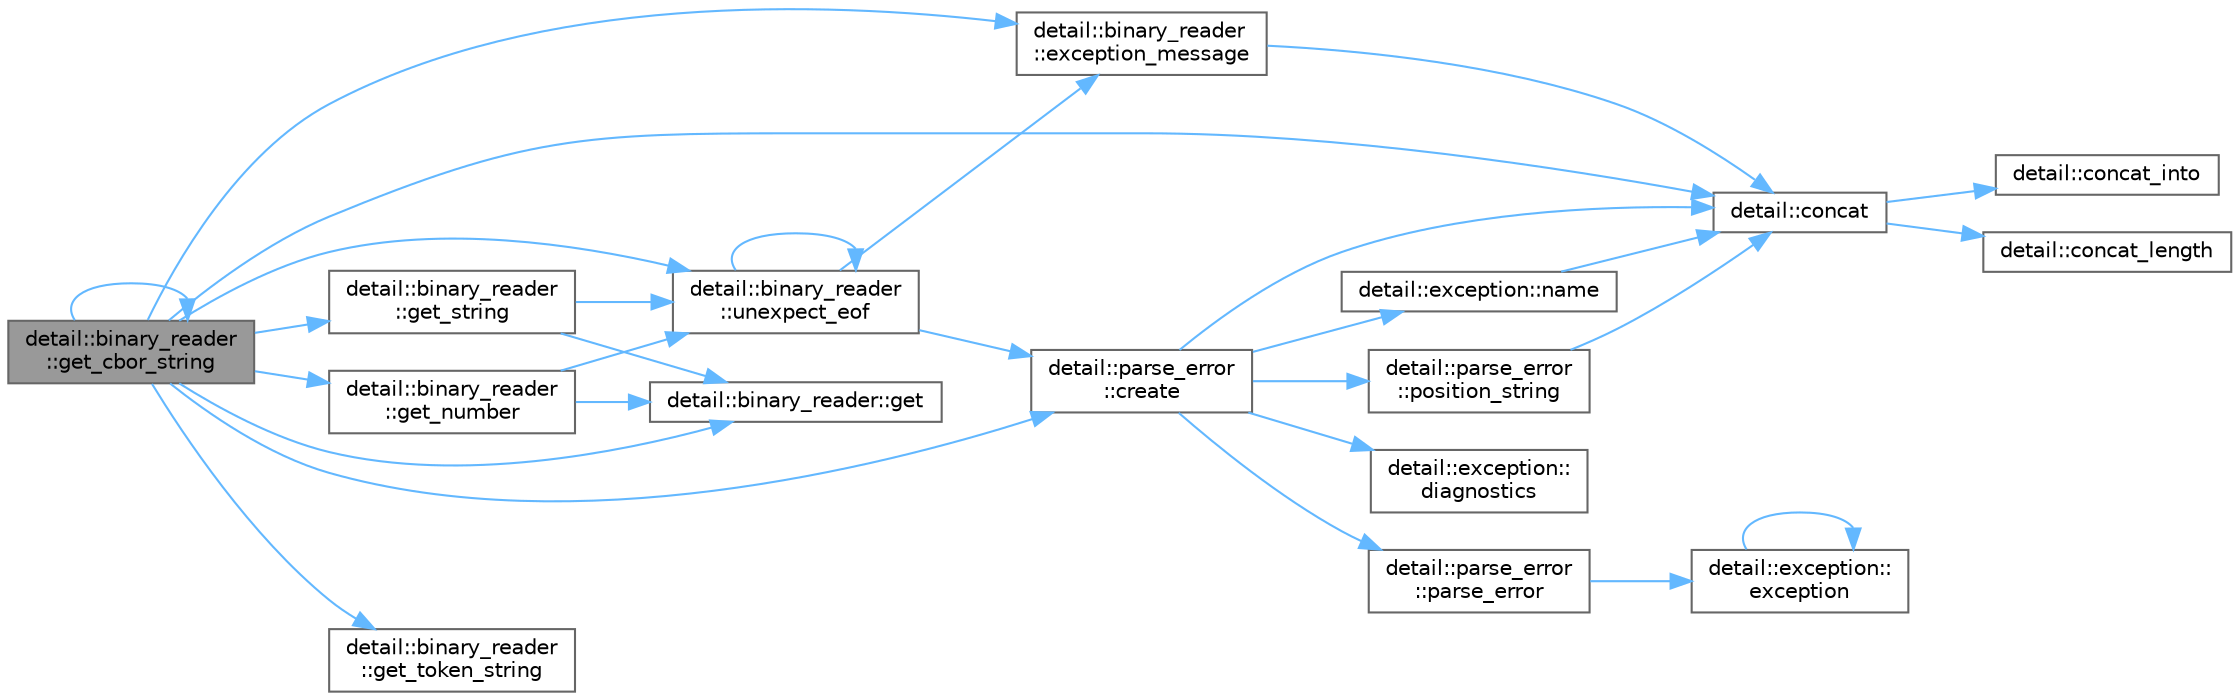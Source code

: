 digraph "detail::binary_reader::get_cbor_string"
{
 // LATEX_PDF_SIZE
  bgcolor="transparent";
  edge [fontname=Helvetica,fontsize=10,labelfontname=Helvetica,labelfontsize=10];
  node [fontname=Helvetica,fontsize=10,shape=box,height=0.2,width=0.4];
  rankdir="LR";
  Node1 [id="Node000001",label="detail::binary_reader\l::get_cbor_string",height=0.2,width=0.4,color="gray40", fillcolor="grey60", style="filled", fontcolor="black",tooltip="reads a CBOR string"];
  Node1 -> Node2 [id="edge1_Node000001_Node000002",color="steelblue1",style="solid",tooltip=" "];
  Node2 [id="Node000002",label="detail::concat",height=0.2,width=0.4,color="grey40", fillcolor="white", style="filled",URL="$namespacedetail.html#a266fb3d4bf633ad6c506434cc91164da",tooltip=" "];
  Node2 -> Node3 [id="edge2_Node000002_Node000003",color="steelblue1",style="solid",tooltip=" "];
  Node3 [id="Node000003",label="detail::concat_into",height=0.2,width=0.4,color="grey40", fillcolor="white", style="filled",URL="$namespacedetail.html#a89f967b745cf8df11ba9d59f93d97753",tooltip=" "];
  Node2 -> Node4 [id="edge3_Node000002_Node000004",color="steelblue1",style="solid",tooltip=" "];
  Node4 [id="Node000004",label="detail::concat_length",height=0.2,width=0.4,color="grey40", fillcolor="white", style="filled",URL="$namespacedetail.html#ac185140ed8c8fcc07a302a890b714b0d",tooltip=" "];
  Node1 -> Node5 [id="edge4_Node000001_Node000005",color="steelblue1",style="solid",tooltip=" "];
  Node5 [id="Node000005",label="detail::parse_error\l::create",height=0.2,width=0.4,color="grey40", fillcolor="white", style="filled",URL="$classdetail_1_1parse__error.html#a07046ea9f33d28f120af188ed674d6df",tooltip="create a parse error exception"];
  Node5 -> Node2 [id="edge5_Node000005_Node000002",color="steelblue1",style="solid",tooltip=" "];
  Node5 -> Node6 [id="edge6_Node000005_Node000006",color="steelblue1",style="solid",tooltip=" "];
  Node6 [id="Node000006",label="detail::exception::\ldiagnostics",height=0.2,width=0.4,color="grey40", fillcolor="white", style="filled",URL="$classdetail_1_1exception.html#a6b4a786b5c1c25dd3edaceb1bf2d5120",tooltip=" "];
  Node5 -> Node7 [id="edge7_Node000005_Node000007",color="steelblue1",style="solid",tooltip=" "];
  Node7 [id="Node000007",label="detail::exception::name",height=0.2,width=0.4,color="grey40", fillcolor="white", style="filled",URL="$classdetail_1_1exception.html#a8f1eb56b9964c8dd84d89d0da98d883b",tooltip=" "];
  Node7 -> Node2 [id="edge8_Node000007_Node000002",color="steelblue1",style="solid",tooltip=" "];
  Node5 -> Node8 [id="edge9_Node000005_Node000008",color="steelblue1",style="solid",tooltip=" "];
  Node8 [id="Node000008",label="detail::parse_error\l::parse_error",height=0.2,width=0.4,color="grey40", fillcolor="white", style="filled",URL="$classdetail_1_1parse__error.html#a7703a00cc97c4590e56254b62b479ff5",tooltip=" "];
  Node8 -> Node9 [id="edge10_Node000008_Node000009",color="steelblue1",style="solid",tooltip=" "];
  Node9 [id="Node000009",label="detail::exception::\lexception",height=0.2,width=0.4,color="grey40", fillcolor="white", style="filled",URL="$classdetail_1_1exception.html#a528d6bc77e88490bbb84cde2222b7ff0",tooltip=" "];
  Node9 -> Node9 [id="edge11_Node000009_Node000009",color="steelblue1",style="solid",tooltip=" "];
  Node5 -> Node10 [id="edge12_Node000005_Node000010",color="steelblue1",style="solid",tooltip=" "];
  Node10 [id="Node000010",label="detail::parse_error\l::position_string",height=0.2,width=0.4,color="grey40", fillcolor="white", style="filled",URL="$classdetail_1_1parse__error.html#a19cdccb06cba79d7b4efc51f501ced8b",tooltip=" "];
  Node10 -> Node2 [id="edge13_Node000010_Node000002",color="steelblue1",style="solid",tooltip=" "];
  Node1 -> Node11 [id="edge14_Node000001_Node000011",color="steelblue1",style="solid",tooltip=" "];
  Node11 [id="Node000011",label="detail::binary_reader\l::exception_message",height=0.2,width=0.4,color="grey40", fillcolor="white", style="filled",URL="$classdetail_1_1binary__reader.html#a39c740811882a0023f6386858a5d5270",tooltip=" "];
  Node11 -> Node2 [id="edge15_Node000011_Node000002",color="steelblue1",style="solid",tooltip=" "];
  Node1 -> Node12 [id="edge16_Node000001_Node000012",color="steelblue1",style="solid",tooltip=" "];
  Node12 [id="Node000012",label="detail::binary_reader::get",height=0.2,width=0.4,color="grey40", fillcolor="white", style="filled",URL="$classdetail_1_1binary__reader.html#a9aeb80d0dd19032e1b2128b3f093a794",tooltip="get next character from the input"];
  Node1 -> Node1 [id="edge17_Node000001_Node000001",color="steelblue1",style="solid",tooltip=" "];
  Node1 -> Node13 [id="edge18_Node000001_Node000013",color="steelblue1",style="solid",tooltip=" "];
  Node13 [id="Node000013",label="detail::binary_reader\l::get_number",height=0.2,width=0.4,color="grey40", fillcolor="white", style="filled",URL="$classdetail_1_1binary__reader.html#a809c1fd4598b7d4cecaf93aaf1547205",tooltip=" "];
  Node13 -> Node12 [id="edge19_Node000013_Node000012",color="steelblue1",style="solid",tooltip=" "];
  Node13 -> Node14 [id="edge20_Node000013_Node000014",color="steelblue1",style="solid",tooltip=" "];
  Node14 [id="Node000014",label="detail::binary_reader\l::unexpect_eof",height=0.2,width=0.4,color="grey40", fillcolor="white", style="filled",URL="$classdetail_1_1binary__reader.html#a86d19cc231aae395395030fd8ae19fd5",tooltip=" "];
  Node14 -> Node5 [id="edge21_Node000014_Node000005",color="steelblue1",style="solid",tooltip=" "];
  Node14 -> Node11 [id="edge22_Node000014_Node000011",color="steelblue1",style="solid",tooltip=" "];
  Node14 -> Node14 [id="edge23_Node000014_Node000014",color="steelblue1",style="solid",tooltip=" "];
  Node1 -> Node15 [id="edge24_Node000001_Node000015",color="steelblue1",style="solid",tooltip=" "];
  Node15 [id="Node000015",label="detail::binary_reader\l::get_string",height=0.2,width=0.4,color="grey40", fillcolor="white", style="filled",URL="$classdetail_1_1binary__reader.html#a0378b0788080dd6ba0eaaaa7aab855bf",tooltip="create a string by reading characters from the input"];
  Node15 -> Node12 [id="edge25_Node000015_Node000012",color="steelblue1",style="solid",tooltip=" "];
  Node15 -> Node14 [id="edge26_Node000015_Node000014",color="steelblue1",style="solid",tooltip=" "];
  Node1 -> Node16 [id="edge27_Node000001_Node000016",color="steelblue1",style="solid",tooltip=" "];
  Node16 [id="Node000016",label="detail::binary_reader\l::get_token_string",height=0.2,width=0.4,color="grey40", fillcolor="white", style="filled",URL="$classdetail_1_1binary__reader.html#a2ef89c65a295e23efa6d7363fafc84cc",tooltip=" "];
  Node1 -> Node14 [id="edge28_Node000001_Node000014",color="steelblue1",style="solid",tooltip=" "];
}

